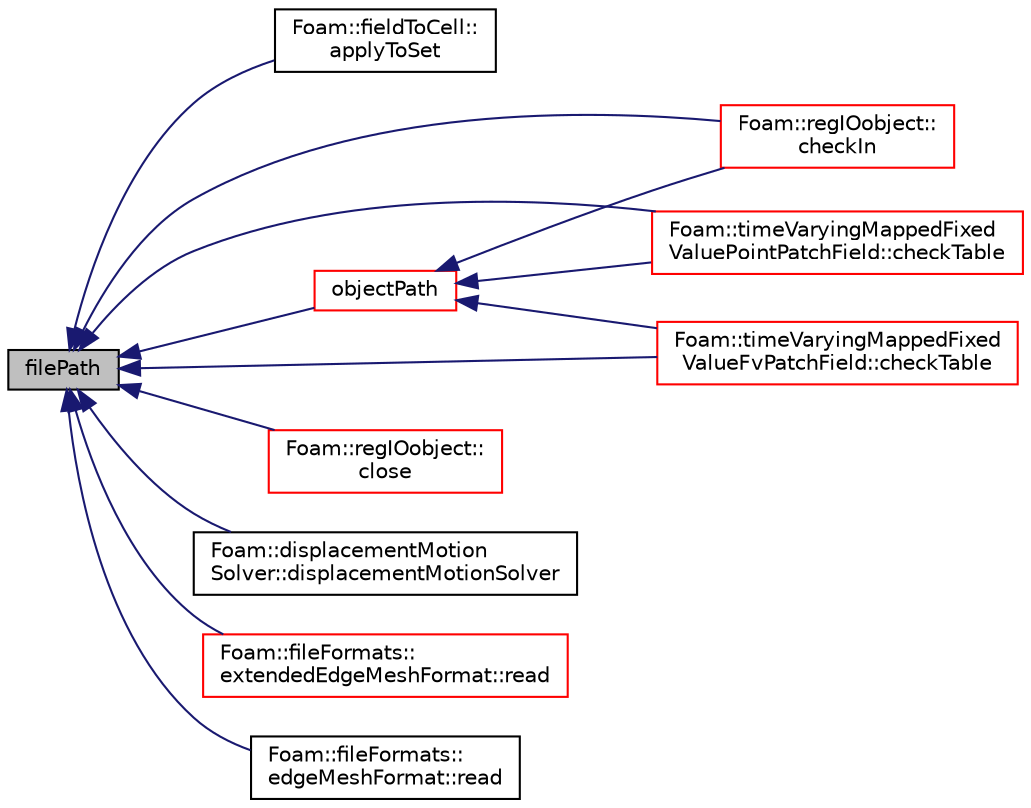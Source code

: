 digraph "filePath"
{
  bgcolor="transparent";
  edge [fontname="Helvetica",fontsize="10",labelfontname="Helvetica",labelfontsize="10"];
  node [fontname="Helvetica",fontsize="10",shape=record];
  rankdir="LR";
  Node1 [label="filePath",height=0.2,width=0.4,color="black", fillcolor="grey75", style="filled", fontcolor="black"];
  Node1 -> Node2 [dir="back",color="midnightblue",fontsize="10",style="solid",fontname="Helvetica"];
  Node2 [label="Foam::fieldToCell::\lapplyToSet",height=0.2,width=0.4,color="black",URL="$a00782.html#a9209c8f0dadc97abefaea99f168a85ae"];
  Node1 -> Node3 [dir="back",color="midnightblue",fontsize="10",style="solid",fontname="Helvetica"];
  Node3 [label="Foam::regIOobject::\lcheckIn",height=0.2,width=0.4,color="red",URL="$a02193.html#af9e300b410088279d671077efe9751f8",tooltip="Add object to registry. "];
  Node1 -> Node4 [dir="back",color="midnightblue",fontsize="10",style="solid",fontname="Helvetica"];
  Node4 [label="Foam::timeVaryingMappedFixed\lValuePointPatchField::checkTable",height=0.2,width=0.4,color="red",URL="$a02693.html#a89f63f29ad3b1f1081f9bc42599fef27",tooltip="Find boundary data inbetween current time and interpolate. "];
  Node1 -> Node5 [dir="back",color="midnightblue",fontsize="10",style="solid",fontname="Helvetica"];
  Node5 [label="Foam::timeVaryingMappedFixed\lValueFvPatchField::checkTable",height=0.2,width=0.4,color="red",URL="$a02692.html#a89f63f29ad3b1f1081f9bc42599fef27",tooltip="Find boundary data inbetween current time and interpolate. "];
  Node1 -> Node6 [dir="back",color="midnightblue",fontsize="10",style="solid",fontname="Helvetica"];
  Node6 [label="Foam::regIOobject::\lclose",height=0.2,width=0.4,color="red",URL="$a02193.html#a5ae591df94fc66ccb85cbb6565368bca",tooltip="Close Istream. "];
  Node1 -> Node7 [dir="back",color="midnightblue",fontsize="10",style="solid",fontname="Helvetica"];
  Node7 [label="Foam::displacementMotion\lSolver::displacementMotionSolver",height=0.2,width=0.4,color="black",URL="$a00559.html#a0f19acbebba50febb3a53c4bf60f1290",tooltip="Construct from mesh and dictionary. "];
  Node1 -> Node8 [dir="back",color="midnightblue",fontsize="10",style="solid",fontname="Helvetica"];
  Node8 [label="objectPath",height=0.2,width=0.4,color="red",URL="$a01197.html#ae9ba7dea4e76406505be53e67a8b91f4",tooltip="Return complete path + object name. "];
  Node8 -> Node3 [dir="back",color="midnightblue",fontsize="10",style="solid",fontname="Helvetica"];
  Node8 -> Node4 [dir="back",color="midnightblue",fontsize="10",style="solid",fontname="Helvetica"];
  Node8 -> Node5 [dir="back",color="midnightblue",fontsize="10",style="solid",fontname="Helvetica"];
  Node1 -> Node9 [dir="back",color="midnightblue",fontsize="10",style="solid",fontname="Helvetica"];
  Node9 [label="Foam::fileFormats::\lextendedEdgeMeshFormat::read",height=0.2,width=0.4,color="red",URL="$a00710.html#a464ebd67acbdff0014d4dae69e3ec4be",tooltip="Read from file. "];
  Node1 -> Node10 [dir="back",color="midnightblue",fontsize="10",style="solid",fontname="Helvetica"];
  Node10 [label="Foam::fileFormats::\ledgeMeshFormat::read",height=0.2,width=0.4,color="black",URL="$a00627.html#a464ebd67acbdff0014d4dae69e3ec4be",tooltip="Read from file. "];
}
